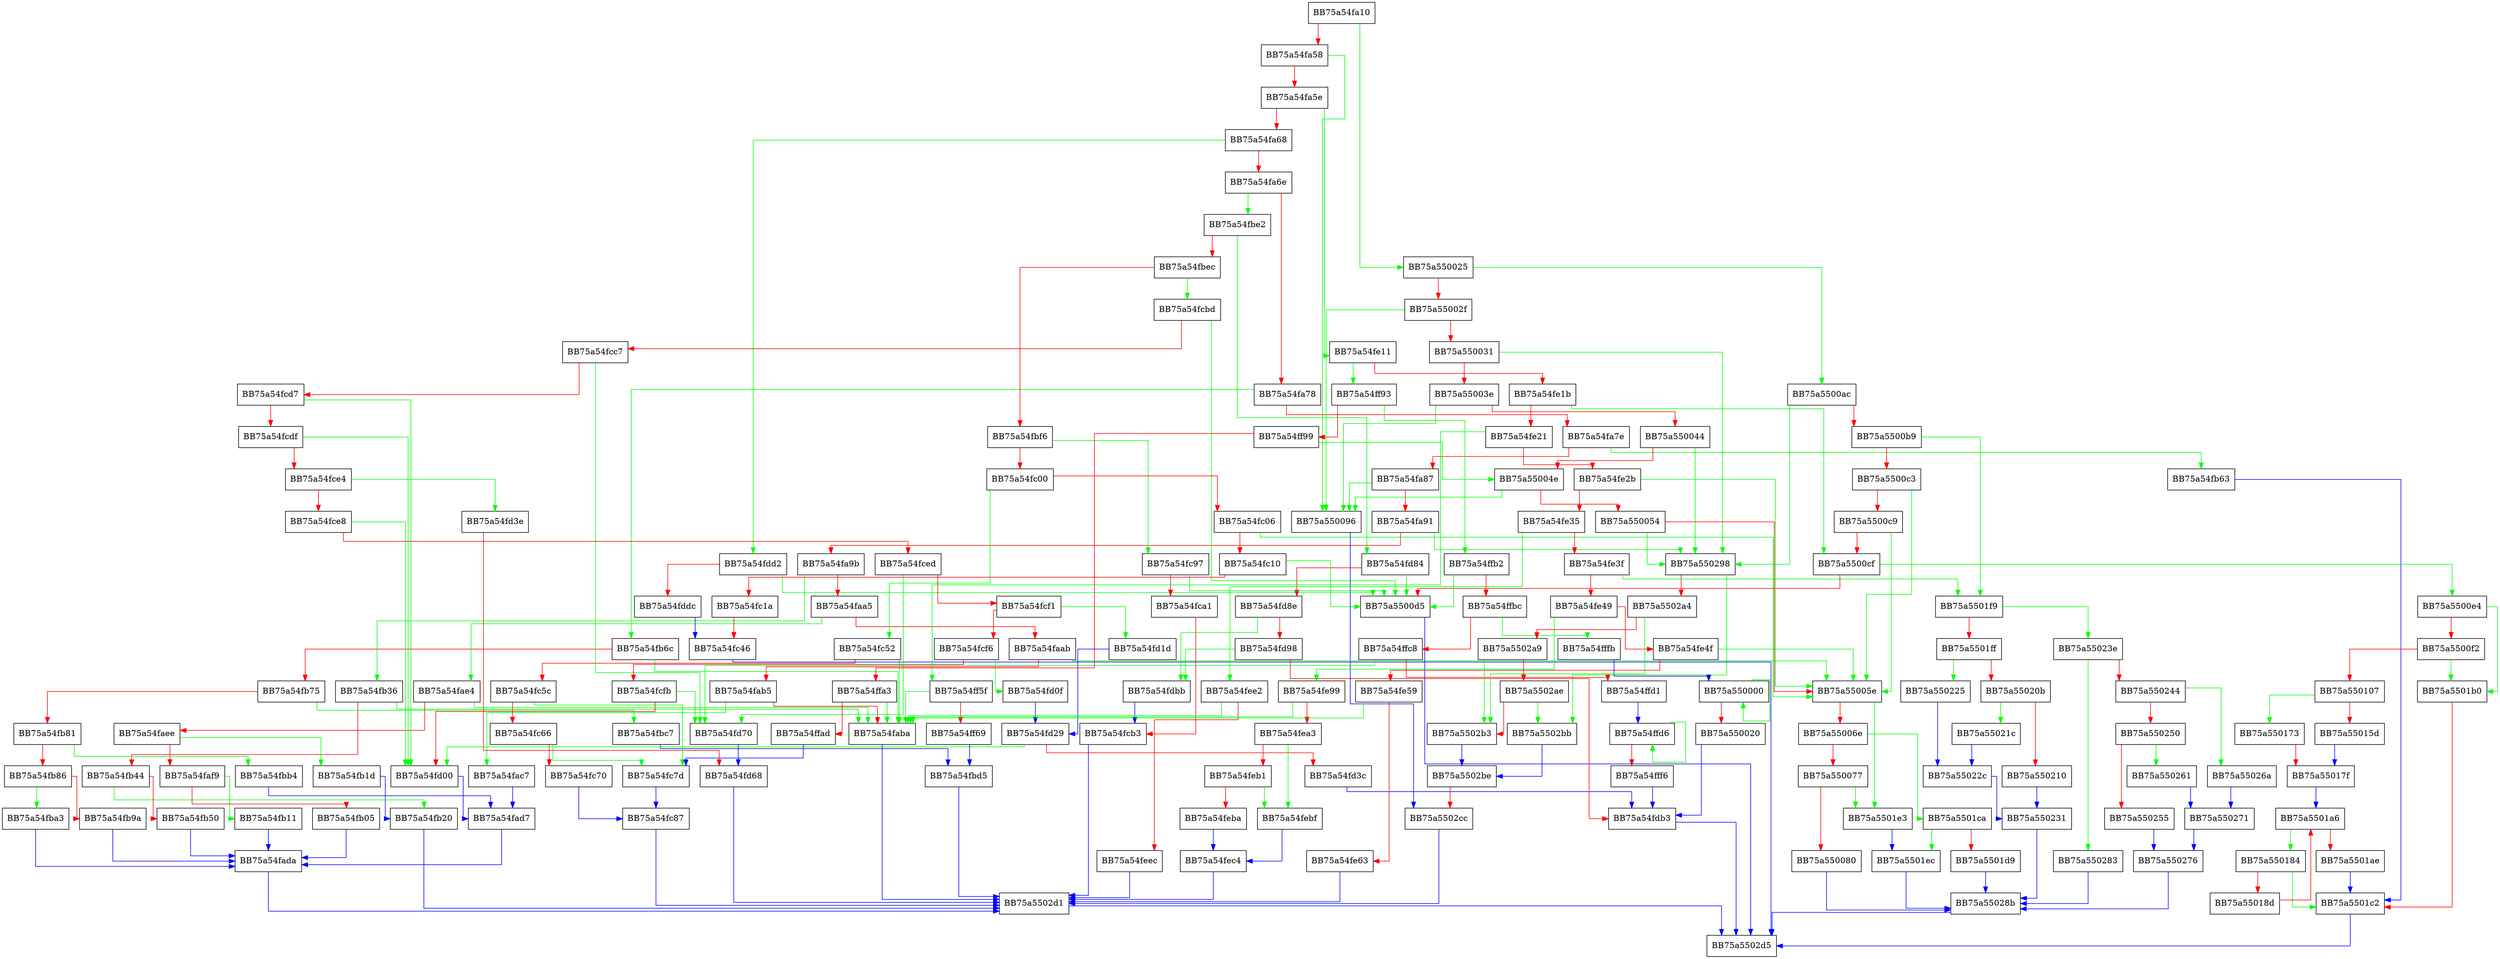 digraph AddValue {
  node [shape="box"];
  graph [splines=ortho];
  BB75a54fa10 -> BB75a550025 [color="green"];
  BB75a54fa10 -> BB75a54fa58 [color="red"];
  BB75a54fa58 -> BB75a550096 [color="green"];
  BB75a54fa58 -> BB75a54fa5e [color="red"];
  BB75a54fa5e -> BB75a54fe11 [color="green"];
  BB75a54fa5e -> BB75a54fa68 [color="red"];
  BB75a54fa68 -> BB75a54fdd2 [color="green"];
  BB75a54fa68 -> BB75a54fa6e [color="red"];
  BB75a54fa6e -> BB75a54fbe2 [color="green"];
  BB75a54fa6e -> BB75a54fa78 [color="red"];
  BB75a54fa78 -> BB75a54fb6c [color="green"];
  BB75a54fa78 -> BB75a54fa7e [color="red"];
  BB75a54fa7e -> BB75a54fb63 [color="green"];
  BB75a54fa7e -> BB75a54fa87 [color="red"];
  BB75a54fa87 -> BB75a550096 [color="green"];
  BB75a54fa87 -> BB75a54fa91 [color="red"];
  BB75a54fa91 -> BB75a550298 [color="green"];
  BB75a54fa91 -> BB75a54fa9b [color="red"];
  BB75a54fa9b -> BB75a54fb36 [color="green"];
  BB75a54fa9b -> BB75a54faa5 [color="red"];
  BB75a54faa5 -> BB75a54fae4 [color="green"];
  BB75a54faa5 -> BB75a54faab [color="red"];
  BB75a54faab -> BB75a55005e [color="green"];
  BB75a54faab -> BB75a54fab5 [color="red"];
  BB75a54fab5 -> BB75a54fac7 [color="green"];
  BB75a54fab5 -> BB75a54faba [color="red"];
  BB75a54faba -> BB75a5502d1 [color="blue"];
  BB75a54fac7 -> BB75a54fad7 [color="blue"];
  BB75a54fad7 -> BB75a54fada [color="blue"];
  BB75a54fada -> BB75a5502d1 [color="blue"];
  BB75a54fae4 -> BB75a54faba [color="green"];
  BB75a54fae4 -> BB75a54faee [color="red"];
  BB75a54faee -> BB75a54fb1d [color="green"];
  BB75a54faee -> BB75a54faf9 [color="red"];
  BB75a54faf9 -> BB75a54fb11 [color="green"];
  BB75a54faf9 -> BB75a54fb05 [color="red"];
  BB75a54fb05 -> BB75a54fada [color="blue"];
  BB75a54fb11 -> BB75a54fada [color="blue"];
  BB75a54fb1d -> BB75a54fb20 [color="blue"];
  BB75a54fb20 -> BB75a5502d1 [color="blue"];
  BB75a54fb36 -> BB75a54faba [color="green"];
  BB75a54fb36 -> BB75a54fb44 [color="red"];
  BB75a54fb44 -> BB75a54fb20 [color="green"];
  BB75a54fb44 -> BB75a54fb50 [color="red"];
  BB75a54fb50 -> BB75a54fada [color="blue"];
  BB75a54fb63 -> BB75a5501c2 [color="blue"];
  BB75a54fb6c -> BB75a54faba [color="green"];
  BB75a54fb6c -> BB75a54fb75 [color="red"];
  BB75a54fb75 -> BB75a54fbc7 [color="green"];
  BB75a54fb75 -> BB75a54fb81 [color="red"];
  BB75a54fb81 -> BB75a54fbb4 [color="green"];
  BB75a54fb81 -> BB75a54fb86 [color="red"];
  BB75a54fb86 -> BB75a54fba3 [color="green"];
  BB75a54fb86 -> BB75a54fb9a [color="red"];
  BB75a54fb9a -> BB75a54fada [color="blue"];
  BB75a54fba3 -> BB75a54fada [color="blue"];
  BB75a54fbb4 -> BB75a54fad7 [color="blue"];
  BB75a54fbc7 -> BB75a54fbd5 [color="blue"];
  BB75a54fbd5 -> BB75a5502d1 [color="blue"];
  BB75a54fbe2 -> BB75a54fd84 [color="green"];
  BB75a54fbe2 -> BB75a54fbec [color="red"];
  BB75a54fbec -> BB75a54fcbd [color="green"];
  BB75a54fbec -> BB75a54fbf6 [color="red"];
  BB75a54fbf6 -> BB75a54fc97 [color="green"];
  BB75a54fbf6 -> BB75a54fc00 [color="red"];
  BB75a54fc00 -> BB75a54fc52 [color="green"];
  BB75a54fc00 -> BB75a54fc06 [color="red"];
  BB75a54fc06 -> BB75a55005e [color="green"];
  BB75a54fc06 -> BB75a54fc10 [color="red"];
  BB75a54fc10 -> BB75a5500d5 [color="green"];
  BB75a54fc10 -> BB75a54fc1a [color="red"];
  BB75a54fc1a -> BB75a54fc46 [color="red"];
  BB75a54fc46 -> BB75a5502d5 [color="blue"];
  BB75a54fc52 -> BB75a54faba [color="green"];
  BB75a54fc52 -> BB75a54fc5c [color="red"];
  BB75a54fc5c -> BB75a54fc7d [color="green"];
  BB75a54fc5c -> BB75a54fc66 [color="red"];
  BB75a54fc66 -> BB75a54fc7d [color="green"];
  BB75a54fc66 -> BB75a54fc70 [color="red"];
  BB75a54fc70 -> BB75a54fc87 [color="blue"];
  BB75a54fc7d -> BB75a54fc87 [color="blue"];
  BB75a54fc87 -> BB75a5502d1 [color="blue"];
  BB75a54fc97 -> BB75a5500d5 [color="green"];
  BB75a54fc97 -> BB75a54fca1 [color="red"];
  BB75a54fca1 -> BB75a54fcb3 [color="red"];
  BB75a54fcb3 -> BB75a5502d1 [color="blue"];
  BB75a54fcbd -> BB75a5500d5 [color="green"];
  BB75a54fcbd -> BB75a54fcc7 [color="red"];
  BB75a54fcc7 -> BB75a54fd70 [color="green"];
  BB75a54fcc7 -> BB75a54fcd7 [color="red"];
  BB75a54fcd7 -> BB75a54fd00 [color="green"];
  BB75a54fcd7 -> BB75a54fcdf [color="red"];
  BB75a54fcdf -> BB75a54fd00 [color="green"];
  BB75a54fcdf -> BB75a54fce4 [color="red"];
  BB75a54fce4 -> BB75a54fd3e [color="green"];
  BB75a54fce4 -> BB75a54fce8 [color="red"];
  BB75a54fce8 -> BB75a54fd00 [color="green"];
  BB75a54fce8 -> BB75a54fced [color="red"];
  BB75a54fced -> BB75a54fd70 [color="green"];
  BB75a54fced -> BB75a54fcf1 [color="red"];
  BB75a54fcf1 -> BB75a54fd1d [color="green"];
  BB75a54fcf1 -> BB75a54fcf6 [color="red"];
  BB75a54fcf6 -> BB75a54fd0f [color="green"];
  BB75a54fcf6 -> BB75a54fcfb [color="red"];
  BB75a54fcfb -> BB75a54fd70 [color="green"];
  BB75a54fcfb -> BB75a54fd00 [color="red"];
  BB75a54fd00 -> BB75a54fad7 [color="blue"];
  BB75a54fd0f -> BB75a54fd29 [color="blue"];
  BB75a54fd1d -> BB75a54fd29 [color="blue"];
  BB75a54fd29 -> BB75a54fd00 [color="green"];
  BB75a54fd29 -> BB75a54fd3c [color="red"];
  BB75a54fd3c -> BB75a54fdb3 [color="blue"];
  BB75a54fd3e -> BB75a54fd68 [color="red"];
  BB75a54fd68 -> BB75a5502d1 [color="blue"];
  BB75a54fd70 -> BB75a54fd68 [color="blue"];
  BB75a54fd84 -> BB75a5500d5 [color="green"];
  BB75a54fd84 -> BB75a54fd8e [color="red"];
  BB75a54fd8e -> BB75a54fdbb [color="green"];
  BB75a54fd8e -> BB75a54fd98 [color="red"];
  BB75a54fd98 -> BB75a54fdbb [color="green"];
  BB75a54fd98 -> BB75a54fdb3 [color="red"];
  BB75a54fdb3 -> BB75a5502d5 [color="blue"];
  BB75a54fdbb -> BB75a54fcb3 [color="blue"];
  BB75a54fdd2 -> BB75a5500d5 [color="green"];
  BB75a54fdd2 -> BB75a54fddc [color="red"];
  BB75a54fddc -> BB75a54fc46 [color="blue"];
  BB75a54fe11 -> BB75a54ff93 [color="green"];
  BB75a54fe11 -> BB75a54fe1b [color="red"];
  BB75a54fe1b -> BB75a5500cf [color="green"];
  BB75a54fe1b -> BB75a54fe21 [color="red"];
  BB75a54fe21 -> BB75a54ff5f [color="green"];
  BB75a54fe21 -> BB75a54fe2b [color="red"];
  BB75a54fe2b -> BB75a55005e [color="green"];
  BB75a54fe2b -> BB75a54fe35 [color="red"];
  BB75a54fe35 -> BB75a54fee2 [color="green"];
  BB75a54fe35 -> BB75a54fe3f [color="red"];
  BB75a54fe3f -> BB75a5501f9 [color="green"];
  BB75a54fe3f -> BB75a54fe49 [color="red"];
  BB75a54fe49 -> BB75a54fe99 [color="green"];
  BB75a54fe49 -> BB75a54fe4f [color="red"];
  BB75a54fe4f -> BB75a55005e [color="green"];
  BB75a54fe4f -> BB75a54fe59 [color="red"];
  BB75a54fe59 -> BB75a54faba [color="green"];
  BB75a54fe59 -> BB75a54fe63 [color="red"];
  BB75a54fe63 -> BB75a5502d1 [color="blue"];
  BB75a54fe99 -> BB75a54faba [color="green"];
  BB75a54fe99 -> BB75a54fea3 [color="red"];
  BB75a54fea3 -> BB75a54febf [color="green"];
  BB75a54fea3 -> BB75a54feb1 [color="red"];
  BB75a54feb1 -> BB75a54febf [color="green"];
  BB75a54feb1 -> BB75a54feba [color="red"];
  BB75a54feba -> BB75a54fec4 [color="blue"];
  BB75a54febf -> BB75a54fec4 [color="blue"];
  BB75a54fec4 -> BB75a5502d1 [color="blue"];
  BB75a54fee2 -> BB75a54faba [color="green"];
  BB75a54fee2 -> BB75a54feec [color="red"];
  BB75a54feec -> BB75a5502d1 [color="blue"];
  BB75a54ff5f -> BB75a54faba [color="green"];
  BB75a54ff5f -> BB75a54ff69 [color="red"];
  BB75a54ff69 -> BB75a54fbd5 [color="blue"];
  BB75a54ff93 -> BB75a54ffb2 [color="green"];
  BB75a54ff93 -> BB75a54ff99 [color="red"];
  BB75a54ff99 -> BB75a55004e [color="green"];
  BB75a54ff99 -> BB75a54ffa3 [color="red"];
  BB75a54ffa3 -> BB75a54faba [color="green"];
  BB75a54ffa3 -> BB75a54ffad [color="red"];
  BB75a54ffad -> BB75a54fc7d [color="blue"];
  BB75a54ffb2 -> BB75a5500d5 [color="green"];
  BB75a54ffb2 -> BB75a54ffbc [color="red"];
  BB75a54ffbc -> BB75a54fffb [color="green"];
  BB75a54ffbc -> BB75a54ffc8 [color="red"];
  BB75a54ffc8 -> BB75a54fd70 [color="green"];
  BB75a54ffc8 -> BB75a54ffd1 [color="red"];
  BB75a54ffd1 -> BB75a54ffd6 [color="blue"];
  BB75a54ffd6 -> BB75a54ffd6 [color="green"];
  BB75a54ffd6 -> BB75a54fff6 [color="red"];
  BB75a54fff6 -> BB75a54fdb3 [color="blue"];
  BB75a54fffb -> BB75a550000 [color="blue"];
  BB75a550000 -> BB75a550000 [color="green"];
  BB75a550000 -> BB75a550020 [color="red"];
  BB75a550020 -> BB75a54fdb3 [color="blue"];
  BB75a550025 -> BB75a5500ac [color="green"];
  BB75a550025 -> BB75a55002f [color="red"];
  BB75a55002f -> BB75a550096 [color="green"];
  BB75a55002f -> BB75a550031 [color="red"];
  BB75a550031 -> BB75a550298 [color="green"];
  BB75a550031 -> BB75a55003e [color="red"];
  BB75a55003e -> BB75a550096 [color="green"];
  BB75a55003e -> BB75a550044 [color="red"];
  BB75a550044 -> BB75a550298 [color="green"];
  BB75a550044 -> BB75a55004e [color="red"];
  BB75a55004e -> BB75a550096 [color="green"];
  BB75a55004e -> BB75a550054 [color="red"];
  BB75a550054 -> BB75a550298 [color="green"];
  BB75a550054 -> BB75a55005e [color="red"];
  BB75a55005e -> BB75a5501e3 [color="green"];
  BB75a55005e -> BB75a55006e [color="red"];
  BB75a55006e -> BB75a5501ca [color="green"];
  BB75a55006e -> BB75a550077 [color="red"];
  BB75a550077 -> BB75a5501e3 [color="green"];
  BB75a550077 -> BB75a550080 [color="red"];
  BB75a550080 -> BB75a55028b [color="blue"];
  BB75a550096 -> BB75a5502cc [color="blue"];
  BB75a5500ac -> BB75a550298 [color="green"];
  BB75a5500ac -> BB75a5500b9 [color="red"];
  BB75a5500b9 -> BB75a5501f9 [color="green"];
  BB75a5500b9 -> BB75a5500c3 [color="red"];
  BB75a5500c3 -> BB75a55005e [color="green"];
  BB75a5500c3 -> BB75a5500c9 [color="red"];
  BB75a5500c9 -> BB75a55005e [color="green"];
  BB75a5500c9 -> BB75a5500cf [color="red"];
  BB75a5500cf -> BB75a5500e4 [color="green"];
  BB75a5500cf -> BB75a5500d5 [color="red"];
  BB75a5500d5 -> BB75a5502d5 [color="blue"];
  BB75a5500e4 -> BB75a5501b0 [color="green"];
  BB75a5500e4 -> BB75a5500f2 [color="red"];
  BB75a5500f2 -> BB75a5501b0 [color="green"];
  BB75a5500f2 -> BB75a550107 [color="red"];
  BB75a550107 -> BB75a550173 [color="green"];
  BB75a550107 -> BB75a55015d [color="red"];
  BB75a55015d -> BB75a55017f [color="blue"];
  BB75a550173 -> BB75a55017f [color="red"];
  BB75a55017f -> BB75a5501a6 [color="blue"];
  BB75a550184 -> BB75a5501c2 [color="green"];
  BB75a550184 -> BB75a55018d [color="red"];
  BB75a55018d -> BB75a5501a6 [color="red"];
  BB75a5501a6 -> BB75a550184 [color="green"];
  BB75a5501a6 -> BB75a5501ae [color="red"];
  BB75a5501ae -> BB75a5501c2 [color="blue"];
  BB75a5501b0 -> BB75a5501c2 [color="red"];
  BB75a5501c2 -> BB75a5502d5 [color="blue"];
  BB75a5501ca -> BB75a5501ec [color="green"];
  BB75a5501ca -> BB75a5501d9 [color="red"];
  BB75a5501d9 -> BB75a55028b [color="blue"];
  BB75a5501e3 -> BB75a5501ec [color="blue"];
  BB75a5501ec -> BB75a55028b [color="blue"];
  BB75a5501f9 -> BB75a55023e [color="green"];
  BB75a5501f9 -> BB75a5501ff [color="red"];
  BB75a5501ff -> BB75a550225 [color="green"];
  BB75a5501ff -> BB75a55020b [color="red"];
  BB75a55020b -> BB75a55021c [color="green"];
  BB75a55020b -> BB75a550210 [color="red"];
  BB75a550210 -> BB75a550231 [color="blue"];
  BB75a55021c -> BB75a55022c [color="blue"];
  BB75a550225 -> BB75a55022c [color="blue"];
  BB75a55022c -> BB75a550231 [color="blue"];
  BB75a550231 -> BB75a55028b [color="blue"];
  BB75a55023e -> BB75a550283 [color="green"];
  BB75a55023e -> BB75a550244 [color="red"];
  BB75a550244 -> BB75a55026a [color="green"];
  BB75a550244 -> BB75a550250 [color="red"];
  BB75a550250 -> BB75a550261 [color="green"];
  BB75a550250 -> BB75a550255 [color="red"];
  BB75a550255 -> BB75a550276 [color="blue"];
  BB75a550261 -> BB75a550271 [color="blue"];
  BB75a55026a -> BB75a550271 [color="blue"];
  BB75a550271 -> BB75a550276 [color="blue"];
  BB75a550276 -> BB75a55028b [color="blue"];
  BB75a550283 -> BB75a55028b [color="blue"];
  BB75a55028b -> BB75a5502d5 [color="blue"];
  BB75a550298 -> BB75a5502bb [color="green"];
  BB75a550298 -> BB75a5502a4 [color="red"];
  BB75a5502a4 -> BB75a5502b3 [color="green"];
  BB75a5502a4 -> BB75a5502a9 [color="red"];
  BB75a5502a9 -> BB75a5502b3 [color="green"];
  BB75a5502a9 -> BB75a5502ae [color="red"];
  BB75a5502ae -> BB75a5502bb [color="green"];
  BB75a5502ae -> BB75a5502b3 [color="red"];
  BB75a5502b3 -> BB75a5502be [color="blue"];
  BB75a5502bb -> BB75a5502be [color="blue"];
  BB75a5502be -> BB75a5502cc [color="red"];
  BB75a5502cc -> BB75a5502d1 [color="blue"];
  BB75a5502d1 -> BB75a5502d5 [color="blue"];
}